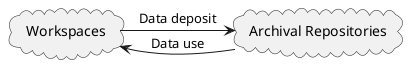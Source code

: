 
@startuml

cloud Workspaces as ws {


}

cloud "Archival Repositories" as ar {

}


ws -right-> ar : Data deposit
ar -left-> ws :  Data use


@enduml
